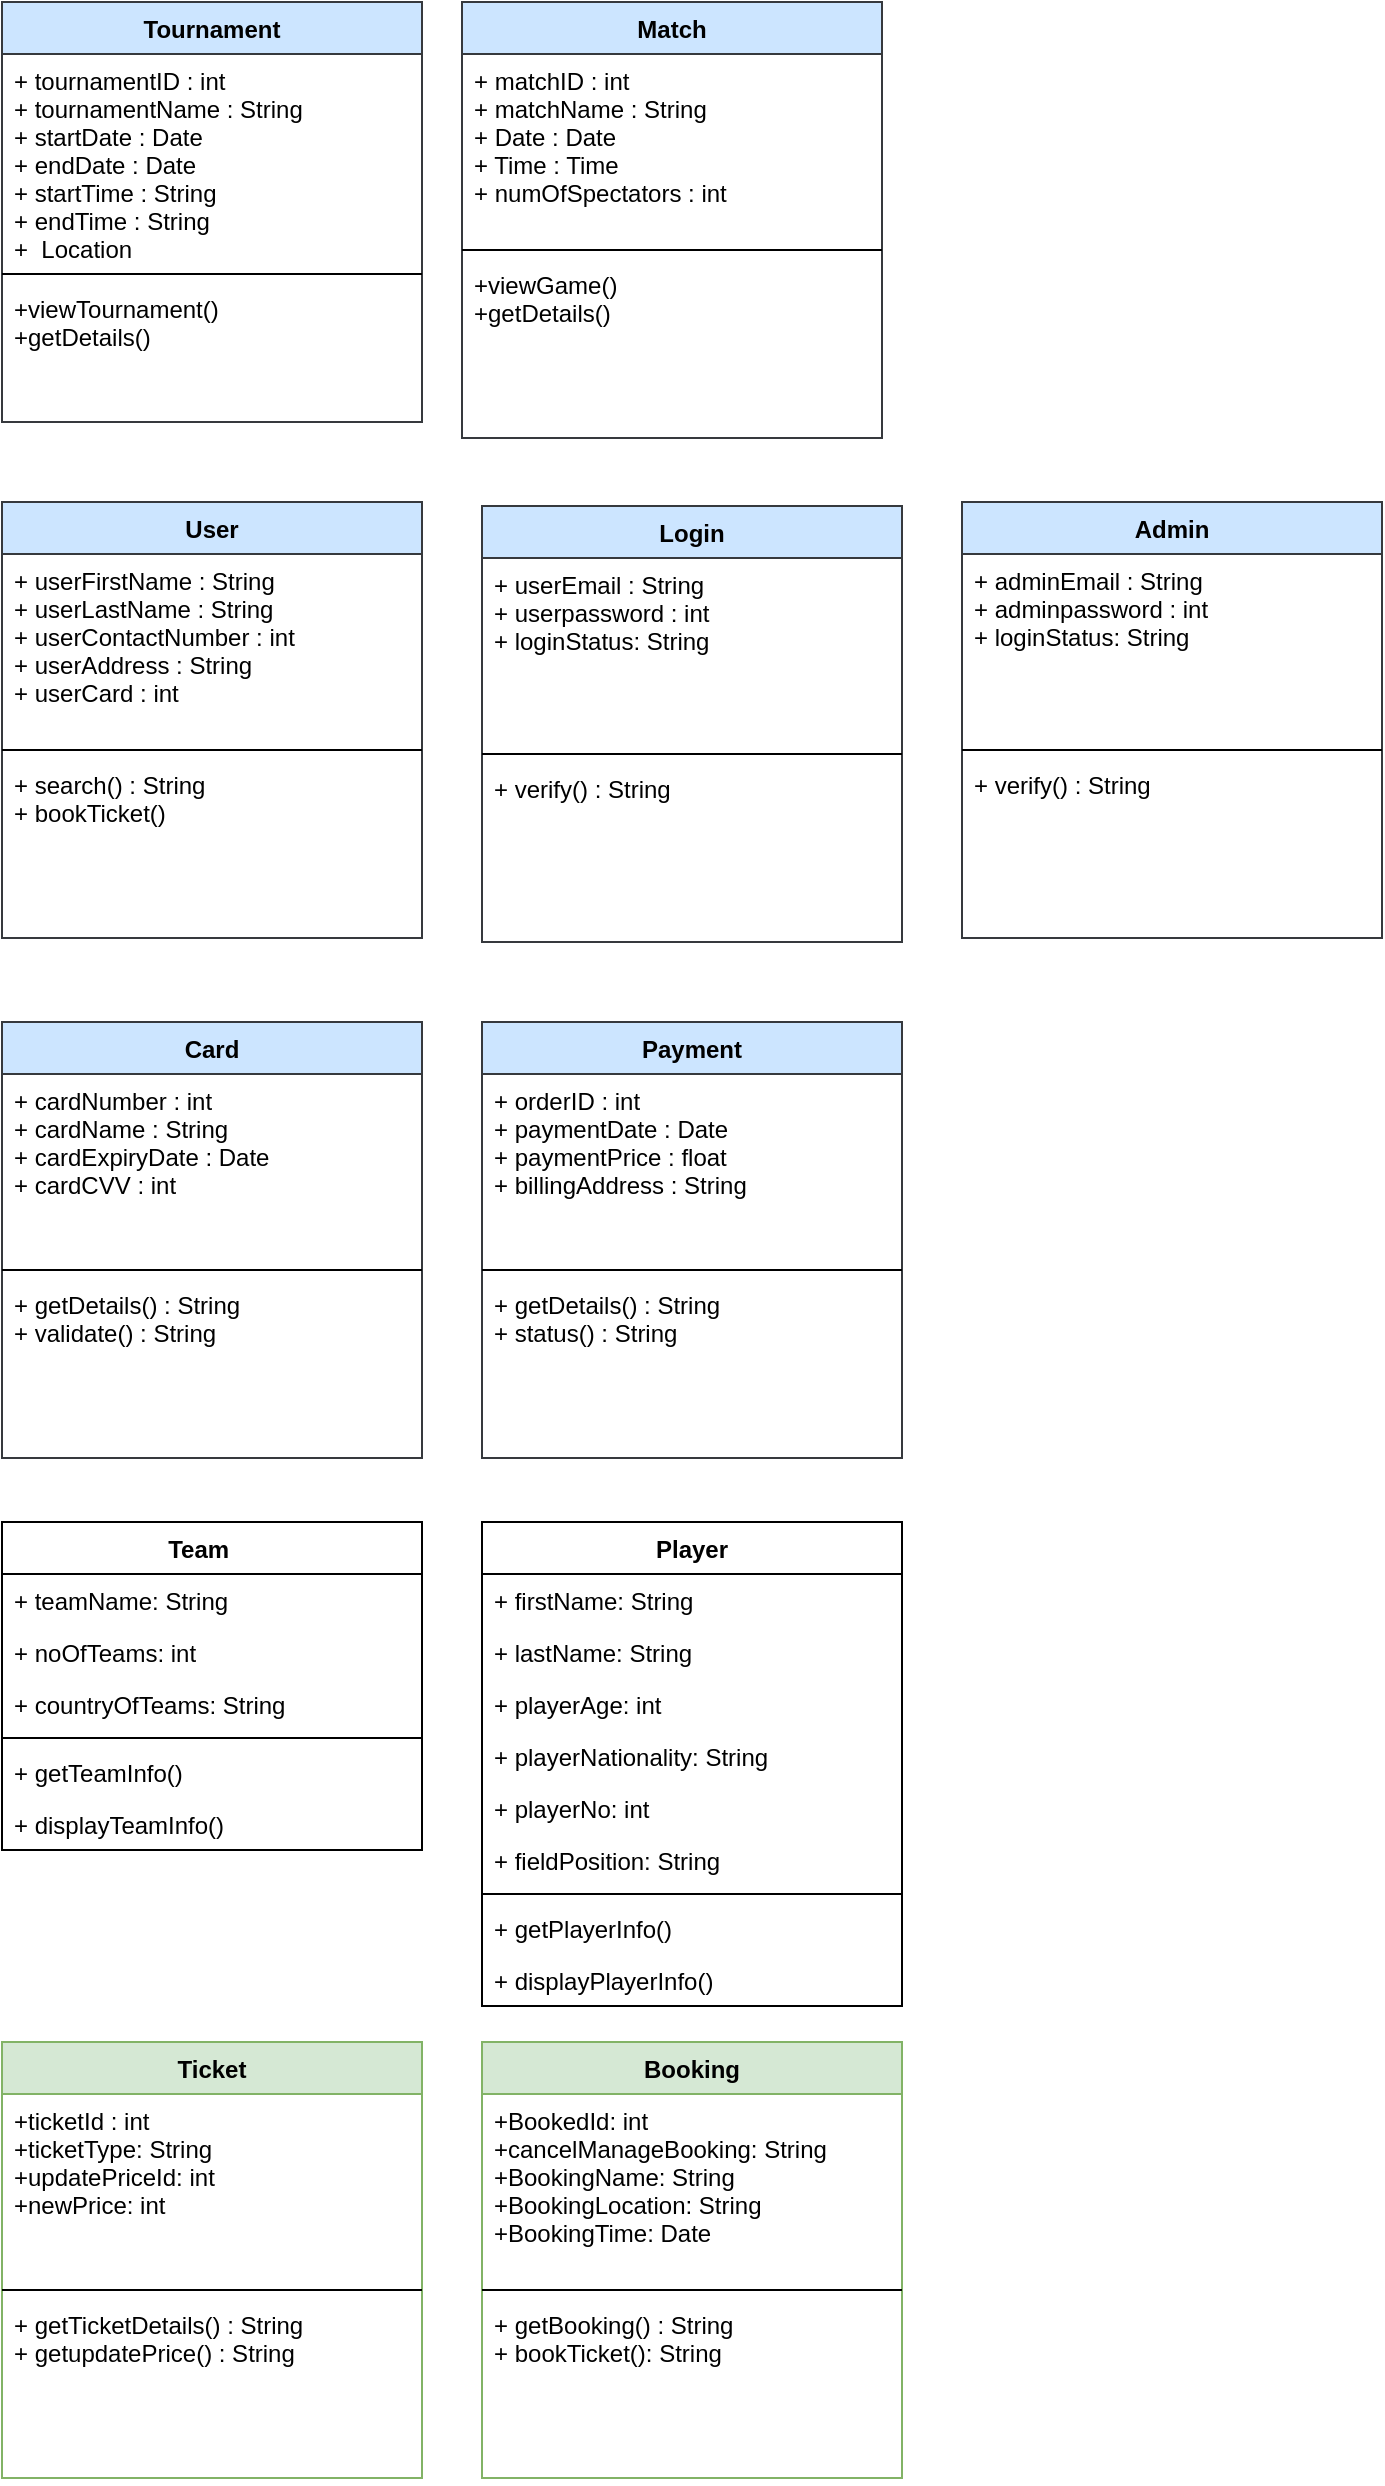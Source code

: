 <mxfile version="16.5.1" type="device" pages="2"><diagram id="3vQWCCMsdnznFAsSoAzz" name="Page-1"><mxGraphModel dx="1342" dy="837" grid="1" gridSize="10" guides="1" tooltips="1" connect="0" arrows="1" fold="1" page="1" pageScale="1" pageWidth="850" pageHeight="1100" math="0" shadow="0"><root><mxCell id="0"/><mxCell id="1" parent="0"/><mxCell id="2He61HrRKC17P1RRRX-F-1" value="Tournament" style="swimlane;fontStyle=1;align=center;verticalAlign=top;childLayout=stackLayout;horizontal=1;startSize=26;horizontalStack=0;resizeParent=1;resizeParentMax=0;resizeLast=0;collapsible=1;marginBottom=0;fillColor=#cce5ff;strokeColor=#36393d;" parent="1" vertex="1"><mxGeometry x="80" y="80" width="210" height="210" as="geometry"><mxRectangle x="80" y="80" width="90" height="26" as="alternateBounds"/></mxGeometry></mxCell><mxCell id="2He61HrRKC17P1RRRX-F-2" value="+ tournamentID : int &#10;+ tournamentName : String&#10;+ startDate : Date&#10;+ endDate : Date&#10;+ startTime : String&#10;+ endTime : String&#10;+  Location" style="text;strokeColor=none;fillColor=none;align=left;verticalAlign=top;spacingLeft=4;spacingRight=4;overflow=hidden;rotatable=0;points=[[0,0.5],[1,0.5]];portConstraint=eastwest;" parent="2He61HrRKC17P1RRRX-F-1" vertex="1"><mxGeometry y="26" width="210" height="106" as="geometry"/></mxCell><mxCell id="2He61HrRKC17P1RRRX-F-3" value="" style="line;strokeWidth=1;fillColor=none;align=left;verticalAlign=middle;spacingTop=-1;spacingLeft=3;spacingRight=3;rotatable=0;labelPosition=right;points=[];portConstraint=eastwest;" parent="2He61HrRKC17P1RRRX-F-1" vertex="1"><mxGeometry y="132" width="210" height="8" as="geometry"/></mxCell><mxCell id="2He61HrRKC17P1RRRX-F-4" value="+viewTournament()&#10;+getDetails()" style="text;strokeColor=none;fillColor=none;align=left;verticalAlign=top;spacingLeft=4;spacingRight=4;overflow=hidden;rotatable=0;points=[[0,0.5],[1,0.5]];portConstraint=eastwest;" parent="2He61HrRKC17P1RRRX-F-1" vertex="1"><mxGeometry y="140" width="210" height="70" as="geometry"/></mxCell><mxCell id="2He61HrRKC17P1RRRX-F-8" value="Payment" style="swimlane;fontStyle=1;align=center;verticalAlign=top;childLayout=stackLayout;horizontal=1;startSize=26;horizontalStack=0;resizeParent=1;resizeParentMax=0;resizeLast=0;collapsible=1;marginBottom=0;fillColor=#cce5ff;strokeColor=#36393d;" parent="1" vertex="1"><mxGeometry x="320" y="590" width="210" height="218" as="geometry"><mxRectangle x="80" y="80" width="90" height="26" as="alternateBounds"/></mxGeometry></mxCell><mxCell id="2He61HrRKC17P1RRRX-F-9" value="+ orderID : int&#10;+ paymentDate : Date&#10;+ paymentPrice : float&#10;+ billingAddress : String" style="text;strokeColor=none;fillColor=none;align=left;verticalAlign=top;spacingLeft=4;spacingRight=4;overflow=hidden;rotatable=0;points=[[0,0.5],[1,0.5]];portConstraint=eastwest;" parent="2He61HrRKC17P1RRRX-F-8" vertex="1"><mxGeometry y="26" width="210" height="94" as="geometry"/></mxCell><mxCell id="2He61HrRKC17P1RRRX-F-10" value="" style="line;strokeWidth=1;fillColor=none;align=left;verticalAlign=middle;spacingTop=-1;spacingLeft=3;spacingRight=3;rotatable=0;labelPosition=right;points=[];portConstraint=eastwest;" parent="2He61HrRKC17P1RRRX-F-8" vertex="1"><mxGeometry y="120" width="210" height="8" as="geometry"/></mxCell><mxCell id="2He61HrRKC17P1RRRX-F-11" value="+ getDetails() : String&#10;+ status() : String" style="text;strokeColor=none;fillColor=none;align=left;verticalAlign=top;spacingLeft=4;spacingRight=4;overflow=hidden;rotatable=0;points=[[0,0.5],[1,0.5]];portConstraint=eastwest;" parent="2He61HrRKC17P1RRRX-F-8" vertex="1"><mxGeometry y="128" width="210" height="90" as="geometry"/></mxCell><mxCell id="2He61HrRKC17P1RRRX-F-12" value="Card" style="swimlane;fontStyle=1;align=center;verticalAlign=top;childLayout=stackLayout;horizontal=1;startSize=26;horizontalStack=0;resizeParent=1;resizeParentMax=0;resizeLast=0;collapsible=1;marginBottom=0;fillColor=#cce5ff;strokeColor=#36393d;" parent="1" vertex="1"><mxGeometry x="80" y="590" width="210" height="218" as="geometry"><mxRectangle x="80" y="80" width="90" height="26" as="alternateBounds"/></mxGeometry></mxCell><mxCell id="2He61HrRKC17P1RRRX-F-13" value="+ cardNumber : int&#10;+ cardName : String&#10;+ cardExpiryDate : Date&#10;+ cardCVV : int" style="text;strokeColor=none;fillColor=none;align=left;verticalAlign=top;spacingLeft=4;spacingRight=4;overflow=hidden;rotatable=0;points=[[0,0.5],[1,0.5]];portConstraint=eastwest;" parent="2He61HrRKC17P1RRRX-F-12" vertex="1"><mxGeometry y="26" width="210" height="94" as="geometry"/></mxCell><mxCell id="2He61HrRKC17P1RRRX-F-14" value="" style="line;strokeWidth=1;fillColor=none;align=left;verticalAlign=middle;spacingTop=-1;spacingLeft=3;spacingRight=3;rotatable=0;labelPosition=right;points=[];portConstraint=eastwest;" parent="2He61HrRKC17P1RRRX-F-12" vertex="1"><mxGeometry y="120" width="210" height="8" as="geometry"/></mxCell><mxCell id="2He61HrRKC17P1RRRX-F-15" value="+ getDetails() : String&#10;+ validate() : String" style="text;strokeColor=none;fillColor=none;align=left;verticalAlign=top;spacingLeft=4;spacingRight=4;overflow=hidden;rotatable=0;points=[[0,0.5],[1,0.5]];portConstraint=eastwest;" parent="2He61HrRKC17P1RRRX-F-12" vertex="1"><mxGeometry y="128" width="210" height="90" as="geometry"/></mxCell><mxCell id="2He61HrRKC17P1RRRX-F-16" value="User" style="swimlane;fontStyle=1;align=center;verticalAlign=top;childLayout=stackLayout;horizontal=1;startSize=26;horizontalStack=0;resizeParent=1;resizeParentMax=0;resizeLast=0;collapsible=1;marginBottom=0;fillColor=#cce5ff;strokeColor=#36393d;" parent="1" vertex="1"><mxGeometry x="80" y="330" width="210" height="218" as="geometry"><mxRectangle x="80" y="80" width="90" height="26" as="alternateBounds"/></mxGeometry></mxCell><mxCell id="2He61HrRKC17P1RRRX-F-17" value="+ userFirstName : String&#10;+ userLastName : String&#10;+ userContactNumber : int &#10;+ userAddress : String&#10;+ userCard : int" style="text;strokeColor=none;fillColor=none;align=left;verticalAlign=top;spacingLeft=4;spacingRight=4;overflow=hidden;rotatable=0;points=[[0,0.5],[1,0.5]];portConstraint=eastwest;" parent="2He61HrRKC17P1RRRX-F-16" vertex="1"><mxGeometry y="26" width="210" height="94" as="geometry"/></mxCell><mxCell id="2He61HrRKC17P1RRRX-F-18" value="" style="line;strokeWidth=1;fillColor=none;align=left;verticalAlign=middle;spacingTop=-1;spacingLeft=3;spacingRight=3;rotatable=0;labelPosition=right;points=[];portConstraint=eastwest;" parent="2He61HrRKC17P1RRRX-F-16" vertex="1"><mxGeometry y="120" width="210" height="8" as="geometry"/></mxCell><mxCell id="2He61HrRKC17P1RRRX-F-19" value="+ search() : String&#10;+ bookTicket()" style="text;strokeColor=none;fillColor=none;align=left;verticalAlign=top;spacingLeft=4;spacingRight=4;overflow=hidden;rotatable=0;points=[[0,0.5],[1,0.5]];portConstraint=eastwest;" parent="2He61HrRKC17P1RRRX-F-16" vertex="1"><mxGeometry y="128" width="210" height="90" as="geometry"/></mxCell><mxCell id="2He61HrRKC17P1RRRX-F-20" value="Login&#10;" style="swimlane;fontStyle=1;align=center;verticalAlign=top;childLayout=stackLayout;horizontal=1;startSize=26;horizontalStack=0;resizeParent=1;resizeParentMax=0;resizeLast=0;collapsible=1;marginBottom=0;fillColor=#cce5ff;strokeColor=#36393d;" parent="1" vertex="1"><mxGeometry x="320" y="332" width="210" height="218" as="geometry"><mxRectangle x="80" y="80" width="90" height="26" as="alternateBounds"/></mxGeometry></mxCell><mxCell id="2He61HrRKC17P1RRRX-F-21" value="+ userEmail : String&#10;+ userpassword : int &#10;+ loginStatus: String&#10;" style="text;strokeColor=none;fillColor=none;align=left;verticalAlign=top;spacingLeft=4;spacingRight=4;overflow=hidden;rotatable=0;points=[[0,0.5],[1,0.5]];portConstraint=eastwest;" parent="2He61HrRKC17P1RRRX-F-20" vertex="1"><mxGeometry y="26" width="210" height="94" as="geometry"/></mxCell><mxCell id="2He61HrRKC17P1RRRX-F-22" value="" style="line;strokeWidth=1;fillColor=none;align=left;verticalAlign=middle;spacingTop=-1;spacingLeft=3;spacingRight=3;rotatable=0;labelPosition=right;points=[];portConstraint=eastwest;" parent="2He61HrRKC17P1RRRX-F-20" vertex="1"><mxGeometry y="120" width="210" height="8" as="geometry"/></mxCell><mxCell id="2He61HrRKC17P1RRRX-F-23" value="+ verify() : String&#10;" style="text;strokeColor=none;fillColor=none;align=left;verticalAlign=top;spacingLeft=4;spacingRight=4;overflow=hidden;rotatable=0;points=[[0,0.5],[1,0.5]];portConstraint=eastwest;" parent="2He61HrRKC17P1RRRX-F-20" vertex="1"><mxGeometry y="128" width="210" height="90" as="geometry"/></mxCell><mxCell id="2He61HrRKC17P1RRRX-F-24" value="Admin" style="swimlane;fontStyle=1;align=center;verticalAlign=top;childLayout=stackLayout;horizontal=1;startSize=26;horizontalStack=0;resizeParent=1;resizeParentMax=0;resizeLast=0;collapsible=1;marginBottom=0;fillColor=#cce5ff;strokeColor=#36393d;" parent="1" vertex="1"><mxGeometry x="560" y="330" width="210" height="218" as="geometry"><mxRectangle x="80" y="80" width="90" height="26" as="alternateBounds"/></mxGeometry></mxCell><mxCell id="2He61HrRKC17P1RRRX-F-25" value="+ adminEmail : String&#10;+ adminpassword : int &#10;+ loginStatus: String&#10;" style="text;strokeColor=none;fillColor=none;align=left;verticalAlign=top;spacingLeft=4;spacingRight=4;overflow=hidden;rotatable=0;points=[[0,0.5],[1,0.5]];portConstraint=eastwest;" parent="2He61HrRKC17P1RRRX-F-24" vertex="1"><mxGeometry y="26" width="210" height="94" as="geometry"/></mxCell><mxCell id="2He61HrRKC17P1RRRX-F-26" value="" style="line;strokeWidth=1;fillColor=none;align=left;verticalAlign=middle;spacingTop=-1;spacingLeft=3;spacingRight=3;rotatable=0;labelPosition=right;points=[];portConstraint=eastwest;" parent="2He61HrRKC17P1RRRX-F-24" vertex="1"><mxGeometry y="120" width="210" height="8" as="geometry"/></mxCell><mxCell id="2He61HrRKC17P1RRRX-F-27" value="+ verify() : String &#10;" style="text;strokeColor=none;fillColor=none;align=left;verticalAlign=top;spacingLeft=4;spacingRight=4;overflow=hidden;rotatable=0;points=[[0,0.5],[1,0.5]];portConstraint=eastwest;" parent="2He61HrRKC17P1RRRX-F-24" vertex="1"><mxGeometry y="128" width="210" height="90" as="geometry"/></mxCell><mxCell id="BkMYq1b999UjwdwLUqjT-1" value="Match" style="swimlane;fontStyle=1;align=center;verticalAlign=top;childLayout=stackLayout;horizontal=1;startSize=26;horizontalStack=0;resizeParent=1;resizeParentMax=0;resizeLast=0;collapsible=1;marginBottom=0;fillColor=#cce5ff;strokeColor=#36393d;" parent="1" vertex="1"><mxGeometry x="310" y="80" width="210" height="218" as="geometry"><mxRectangle x="80" y="80" width="90" height="26" as="alternateBounds"/></mxGeometry></mxCell><mxCell id="BkMYq1b999UjwdwLUqjT-2" value="+ matchID : int&#10;+ matchName : String&#10;+ Date : Date&#10;+ Time : Time&#10;+ numOfSpectators : int" style="text;strokeColor=none;fillColor=none;align=left;verticalAlign=top;spacingLeft=4;spacingRight=4;overflow=hidden;rotatable=0;points=[[0,0.5],[1,0.5]];portConstraint=eastwest;" parent="BkMYq1b999UjwdwLUqjT-1" vertex="1"><mxGeometry y="26" width="210" height="94" as="geometry"/></mxCell><mxCell id="BkMYq1b999UjwdwLUqjT-3" value="" style="line;strokeWidth=1;fillColor=none;align=left;verticalAlign=middle;spacingTop=-1;spacingLeft=3;spacingRight=3;rotatable=0;labelPosition=right;points=[];portConstraint=eastwest;" parent="BkMYq1b999UjwdwLUqjT-1" vertex="1"><mxGeometry y="120" width="210" height="8" as="geometry"/></mxCell><mxCell id="BkMYq1b999UjwdwLUqjT-4" value="+viewGame()&#10;+getDetails()" style="text;strokeColor=none;fillColor=none;align=left;verticalAlign=top;spacingLeft=4;spacingRight=4;overflow=hidden;rotatable=0;points=[[0,0.5],[1,0.5]];portConstraint=eastwest;" parent="BkMYq1b999UjwdwLUqjT-1" vertex="1"><mxGeometry y="128" width="210" height="90" as="geometry"/></mxCell><mxCell id="DRUSvfGEoB0nMEpfRxhF-1" value="Team    " style="swimlane;fontStyle=1;align=center;verticalAlign=top;childLayout=stackLayout;horizontal=1;startSize=26;horizontalStack=0;resizeParent=1;resizeParentMax=0;resizeLast=0;collapsible=1;marginBottom=0;" parent="1" vertex="1"><mxGeometry x="80" y="840" width="210" height="164" as="geometry"/></mxCell><mxCell id="DRUSvfGEoB0nMEpfRxhF-2" value="+ teamName: String" style="text;strokeColor=none;fillColor=none;align=left;verticalAlign=top;spacingLeft=4;spacingRight=4;overflow=hidden;rotatable=0;points=[[0,0.5],[1,0.5]];portConstraint=eastwest;" parent="DRUSvfGEoB0nMEpfRxhF-1" vertex="1"><mxGeometry y="26" width="210" height="26" as="geometry"/></mxCell><mxCell id="DRUSvfGEoB0nMEpfRxhF-3" value="+ noOfTeams: int" style="text;strokeColor=none;fillColor=none;align=left;verticalAlign=top;spacingLeft=4;spacingRight=4;overflow=hidden;rotatable=0;points=[[0,0.5],[1,0.5]];portConstraint=eastwest;" parent="DRUSvfGEoB0nMEpfRxhF-1" vertex="1"><mxGeometry y="52" width="210" height="26" as="geometry"/></mxCell><mxCell id="DRUSvfGEoB0nMEpfRxhF-4" value="+ countryOfTeams: String" style="text;strokeColor=none;fillColor=none;align=left;verticalAlign=top;spacingLeft=4;spacingRight=4;overflow=hidden;rotatable=0;points=[[0,0.5],[1,0.5]];portConstraint=eastwest;" parent="DRUSvfGEoB0nMEpfRxhF-1" vertex="1"><mxGeometry y="78" width="210" height="26" as="geometry"/></mxCell><mxCell id="DRUSvfGEoB0nMEpfRxhF-5" value="" style="line;strokeWidth=1;fillColor=none;align=left;verticalAlign=middle;spacingTop=-1;spacingLeft=3;spacingRight=3;rotatable=0;labelPosition=right;points=[];portConstraint=eastwest;" parent="DRUSvfGEoB0nMEpfRxhF-1" vertex="1"><mxGeometry y="104" width="210" height="8" as="geometry"/></mxCell><mxCell id="DRUSvfGEoB0nMEpfRxhF-6" value="+ getTeamInfo()" style="text;strokeColor=none;fillColor=none;align=left;verticalAlign=top;spacingLeft=4;spacingRight=4;overflow=hidden;rotatable=0;points=[[0,0.5],[1,0.5]];portConstraint=eastwest;" parent="DRUSvfGEoB0nMEpfRxhF-1" vertex="1"><mxGeometry y="112" width="210" height="26" as="geometry"/></mxCell><mxCell id="DRUSvfGEoB0nMEpfRxhF-7" value="+ displayTeamInfo()" style="text;strokeColor=none;fillColor=none;align=left;verticalAlign=top;spacingLeft=4;spacingRight=4;overflow=hidden;rotatable=0;points=[[0,0.5],[1,0.5]];portConstraint=eastwest;" parent="DRUSvfGEoB0nMEpfRxhF-1" vertex="1"><mxGeometry y="138" width="210" height="26" as="geometry"/></mxCell><mxCell id="DRUSvfGEoB0nMEpfRxhF-8" value="Player" style="swimlane;fontStyle=1;align=center;verticalAlign=top;childLayout=stackLayout;horizontal=1;startSize=26;horizontalStack=0;resizeParent=1;resizeParentMax=0;resizeLast=0;collapsible=1;marginBottom=0;" parent="1" vertex="1"><mxGeometry x="320" y="840" width="210" height="242" as="geometry"/></mxCell><mxCell id="DRUSvfGEoB0nMEpfRxhF-9" value="+ firstName: String" style="text;strokeColor=none;fillColor=none;align=left;verticalAlign=top;spacingLeft=4;spacingRight=4;overflow=hidden;rotatable=0;points=[[0,0.5],[1,0.5]];portConstraint=eastwest;" parent="DRUSvfGEoB0nMEpfRxhF-8" vertex="1"><mxGeometry y="26" width="210" height="26" as="geometry"/></mxCell><mxCell id="DRUSvfGEoB0nMEpfRxhF-10" value="+ lastName: String" style="text;strokeColor=none;fillColor=none;align=left;verticalAlign=top;spacingLeft=4;spacingRight=4;overflow=hidden;rotatable=0;points=[[0,0.5],[1,0.5]];portConstraint=eastwest;" parent="DRUSvfGEoB0nMEpfRxhF-8" vertex="1"><mxGeometry y="52" width="210" height="26" as="geometry"/></mxCell><mxCell id="DRUSvfGEoB0nMEpfRxhF-11" value="+ playerAge: int" style="text;strokeColor=none;fillColor=none;align=left;verticalAlign=top;spacingLeft=4;spacingRight=4;overflow=hidden;rotatable=0;points=[[0,0.5],[1,0.5]];portConstraint=eastwest;" parent="DRUSvfGEoB0nMEpfRxhF-8" vertex="1"><mxGeometry y="78" width="210" height="26" as="geometry"/></mxCell><mxCell id="DRUSvfGEoB0nMEpfRxhF-12" value="+ playerNationality: String" style="text;strokeColor=none;fillColor=none;align=left;verticalAlign=top;spacingLeft=4;spacingRight=4;overflow=hidden;rotatable=0;points=[[0,0.5],[1,0.5]];portConstraint=eastwest;" parent="DRUSvfGEoB0nMEpfRxhF-8" vertex="1"><mxGeometry y="104" width="210" height="26" as="geometry"/></mxCell><mxCell id="DRUSvfGEoB0nMEpfRxhF-13" value="+ playerNo: int" style="text;strokeColor=none;fillColor=none;align=left;verticalAlign=top;spacingLeft=4;spacingRight=4;overflow=hidden;rotatable=0;points=[[0,0.5],[1,0.5]];portConstraint=eastwest;" parent="DRUSvfGEoB0nMEpfRxhF-8" vertex="1"><mxGeometry y="130" width="210" height="26" as="geometry"/></mxCell><mxCell id="DRUSvfGEoB0nMEpfRxhF-14" value="+ fieldPosition: String" style="text;strokeColor=none;fillColor=none;align=left;verticalAlign=top;spacingLeft=4;spacingRight=4;overflow=hidden;rotatable=0;points=[[0,0.5],[1,0.5]];portConstraint=eastwest;" parent="DRUSvfGEoB0nMEpfRxhF-8" vertex="1"><mxGeometry y="156" width="210" height="26" as="geometry"/></mxCell><mxCell id="DRUSvfGEoB0nMEpfRxhF-15" value="" style="line;strokeWidth=1;fillColor=none;align=left;verticalAlign=middle;spacingTop=-1;spacingLeft=3;spacingRight=3;rotatable=0;labelPosition=right;points=[];portConstraint=eastwest;" parent="DRUSvfGEoB0nMEpfRxhF-8" vertex="1"><mxGeometry y="182" width="210" height="8" as="geometry"/></mxCell><mxCell id="DRUSvfGEoB0nMEpfRxhF-16" value="+ getPlayerInfo()" style="text;strokeColor=none;fillColor=none;align=left;verticalAlign=top;spacingLeft=4;spacingRight=4;overflow=hidden;rotatable=0;points=[[0,0.5],[1,0.5]];portConstraint=eastwest;" parent="DRUSvfGEoB0nMEpfRxhF-8" vertex="1"><mxGeometry y="190" width="210" height="26" as="geometry"/></mxCell><mxCell id="DRUSvfGEoB0nMEpfRxhF-17" value="+ displayPlayerInfo()" style="text;strokeColor=none;fillColor=none;align=left;verticalAlign=top;spacingLeft=4;spacingRight=4;overflow=hidden;rotatable=0;points=[[0,0.5],[1,0.5]];portConstraint=eastwest;" parent="DRUSvfGEoB0nMEpfRxhF-8" vertex="1"><mxGeometry y="216" width="210" height="26" as="geometry"/></mxCell><mxCell id="DYztdvusBkygnYB6IpJt-1" value="Booking" style="swimlane;fontStyle=1;align=center;verticalAlign=top;childLayout=stackLayout;horizontal=1;startSize=26;horizontalStack=0;resizeParent=1;resizeParentMax=0;resizeLast=0;collapsible=1;marginBottom=0;fillColor=#d5e8d4;strokeColor=#82b366;" parent="1" vertex="1"><mxGeometry x="320" y="1100" width="210" height="218" as="geometry"><mxRectangle x="80" y="80" width="90" height="26" as="alternateBounds"/></mxGeometry></mxCell><mxCell id="DYztdvusBkygnYB6IpJt-2" value="+BookedId: int&#10;+cancelManageBooking: String&#10;+BookingName: String&#10;+BookingLocation: String&#10;+BookingTime: Date&#10;" style="text;strokeColor=none;fillColor=none;align=left;verticalAlign=top;spacingLeft=4;spacingRight=4;overflow=hidden;rotatable=0;points=[[0,0.5],[1,0.5]];portConstraint=eastwest;" parent="DYztdvusBkygnYB6IpJt-1" vertex="1"><mxGeometry y="26" width="210" height="94" as="geometry"/></mxCell><mxCell id="DYztdvusBkygnYB6IpJt-3" value="" style="line;strokeWidth=1;fillColor=none;align=left;verticalAlign=middle;spacingTop=-1;spacingLeft=3;spacingRight=3;rotatable=0;labelPosition=right;points=[];portConstraint=eastwest;" parent="DYztdvusBkygnYB6IpJt-1" vertex="1"><mxGeometry y="120" width="210" height="8" as="geometry"/></mxCell><mxCell id="DYztdvusBkygnYB6IpJt-4" value="+ getBooking() : String&#10;+ bookTicket(): String" style="text;strokeColor=none;fillColor=none;align=left;verticalAlign=top;spacingLeft=4;spacingRight=4;overflow=hidden;rotatable=0;points=[[0,0.5],[1,0.5]];portConstraint=eastwest;fontColor=#000000;" parent="DYztdvusBkygnYB6IpJt-1" vertex="1"><mxGeometry y="128" width="210" height="90" as="geometry"/></mxCell><mxCell id="DYztdvusBkygnYB6IpJt-5" value="Ticket" style="swimlane;fontStyle=1;align=center;verticalAlign=top;childLayout=stackLayout;horizontal=1;startSize=26;horizontalStack=0;resizeParent=1;resizeParentMax=0;resizeLast=0;collapsible=1;marginBottom=0;fillColor=#d5e8d4;strokeColor=#82b366;" parent="1" vertex="1"><mxGeometry x="80" y="1100" width="210" height="218" as="geometry"><mxRectangle x="80" y="80" width="90" height="26" as="alternateBounds"/></mxGeometry></mxCell><mxCell id="DYztdvusBkygnYB6IpJt-6" value="+ticketId : int&#10;+ticketType: String&#10;+updatePriceId: int &#10;+newPrice: int&#10;" style="text;strokeColor=none;fillColor=none;align=left;verticalAlign=top;spacingLeft=4;spacingRight=4;overflow=hidden;rotatable=0;points=[[0,0.5],[1,0.5]];portConstraint=eastwest;" parent="DYztdvusBkygnYB6IpJt-5" vertex="1"><mxGeometry y="26" width="210" height="94" as="geometry"/></mxCell><mxCell id="DYztdvusBkygnYB6IpJt-7" value="" style="line;strokeWidth=1;fillColor=none;align=left;verticalAlign=middle;spacingTop=-1;spacingLeft=3;spacingRight=3;rotatable=0;labelPosition=right;points=[];portConstraint=eastwest;" parent="DYztdvusBkygnYB6IpJt-5" vertex="1"><mxGeometry y="120" width="210" height="8" as="geometry"/></mxCell><mxCell id="DYztdvusBkygnYB6IpJt-8" value="+ getTicketDetails() : String&#10;+ getupdatePrice() : String&#10;" style="text;strokeColor=none;fillColor=none;align=left;verticalAlign=top;spacingLeft=4;spacingRight=4;overflow=hidden;rotatable=0;points=[[0,0.5],[1,0.5]];portConstraint=eastwest;fontColor=#000000;" parent="DYztdvusBkygnYB6IpJt-5" vertex="1"><mxGeometry y="128" width="210" height="90" as="geometry"/></mxCell></root></mxGraphModel></diagram><diagram id="M8dJpoyxJ8NJ0IWS4E99" name="Page-2"><mxGraphModel dx="896" dy="711" grid="1" gridSize="10" guides="1" tooltips="1" connect="1" arrows="1" fold="1" page="1" pageScale="1" pageWidth="850" pageHeight="1100" math="0" shadow="0"><root><mxCell id="YBSMlo-HQtV8KJfOXttt-0"/><mxCell id="YBSMlo-HQtV8KJfOXttt-1" parent="YBSMlo-HQtV8KJfOXttt-0"/><mxCell id="YBSMlo-HQtV8KJfOXttt-2" value="Spectator" style="shape=table;startSize=30;container=1;collapsible=1;childLayout=tableLayout;fixedRows=1;rowLines=0;fontStyle=1;align=center;resizeLast=1;" vertex="1" parent="YBSMlo-HQtV8KJfOXttt-1"><mxGeometry x="160" y="120" width="180" height="160" as="geometry"/></mxCell><mxCell id="YBSMlo-HQtV8KJfOXttt-3" value="" style="shape=tableRow;horizontal=0;startSize=0;swimlaneHead=0;swimlaneBody=0;fillColor=none;collapsible=0;dropTarget=0;points=[[0,0.5],[1,0.5]];portConstraint=eastwest;top=0;left=0;right=0;bottom=1;" vertex="1" parent="YBSMlo-HQtV8KJfOXttt-2"><mxGeometry y="30" width="180" height="30" as="geometry"/></mxCell><mxCell id="YBSMlo-HQtV8KJfOXttt-4" value="PK" style="shape=partialRectangle;connectable=0;fillColor=none;top=0;left=0;bottom=0;right=0;fontStyle=1;overflow=hidden;" vertex="1" parent="YBSMlo-HQtV8KJfOXttt-3"><mxGeometry width="30" height="30" as="geometry"><mxRectangle width="30" height="30" as="alternateBounds"/></mxGeometry></mxCell><mxCell id="YBSMlo-HQtV8KJfOXttt-5" value="CustomerID" style="shape=partialRectangle;connectable=0;fillColor=none;top=0;left=0;bottom=0;right=0;align=left;spacingLeft=6;fontStyle=5;overflow=hidden;" vertex="1" parent="YBSMlo-HQtV8KJfOXttt-3"><mxGeometry x="30" width="150" height="30" as="geometry"><mxRectangle width="150" height="30" as="alternateBounds"/></mxGeometry></mxCell><mxCell id="YBSMlo-HQtV8KJfOXttt-6" value="" style="shape=tableRow;horizontal=0;startSize=0;swimlaneHead=0;swimlaneBody=0;fillColor=none;collapsible=0;dropTarget=0;points=[[0,0.5],[1,0.5]];portConstraint=eastwest;top=0;left=0;right=0;bottom=0;" vertex="1" parent="YBSMlo-HQtV8KJfOXttt-2"><mxGeometry y="60" width="180" height="30" as="geometry"/></mxCell><mxCell id="YBSMlo-HQtV8KJfOXttt-7" value="" style="shape=partialRectangle;connectable=0;fillColor=none;top=0;left=0;bottom=0;right=0;editable=1;overflow=hidden;" vertex="1" parent="YBSMlo-HQtV8KJfOXttt-6"><mxGeometry width="30" height="30" as="geometry"><mxRectangle width="30" height="30" as="alternateBounds"/></mxGeometry></mxCell><mxCell id="YBSMlo-HQtV8KJfOXttt-8" value="Row 1" style="shape=partialRectangle;connectable=0;fillColor=none;top=0;left=0;bottom=0;right=0;align=left;spacingLeft=6;overflow=hidden;" vertex="1" parent="YBSMlo-HQtV8KJfOXttt-6"><mxGeometry x="30" width="150" height="30" as="geometry"><mxRectangle width="150" height="30" as="alternateBounds"/></mxGeometry></mxCell><mxCell id="YBSMlo-HQtV8KJfOXttt-9" value="" style="shape=tableRow;horizontal=0;startSize=0;swimlaneHead=0;swimlaneBody=0;fillColor=none;collapsible=0;dropTarget=0;points=[[0,0.5],[1,0.5]];portConstraint=eastwest;top=0;left=0;right=0;bottom=0;" vertex="1" parent="YBSMlo-HQtV8KJfOXttt-2"><mxGeometry y="90" width="180" height="30" as="geometry"/></mxCell><mxCell id="YBSMlo-HQtV8KJfOXttt-10" value="" style="shape=partialRectangle;connectable=0;fillColor=none;top=0;left=0;bottom=0;right=0;editable=1;overflow=hidden;" vertex="1" parent="YBSMlo-HQtV8KJfOXttt-9"><mxGeometry width="30" height="30" as="geometry"><mxRectangle width="30" height="30" as="alternateBounds"/></mxGeometry></mxCell><mxCell id="YBSMlo-HQtV8KJfOXttt-11" value="Row 2" style="shape=partialRectangle;connectable=0;fillColor=none;top=0;left=0;bottom=0;right=0;align=left;spacingLeft=6;overflow=hidden;" vertex="1" parent="YBSMlo-HQtV8KJfOXttt-9"><mxGeometry x="30" width="150" height="30" as="geometry"><mxRectangle width="150" height="30" as="alternateBounds"/></mxGeometry></mxCell><mxCell id="YBSMlo-HQtV8KJfOXttt-12" value="" style="shape=tableRow;horizontal=0;startSize=0;swimlaneHead=0;swimlaneBody=0;fillColor=none;collapsible=0;dropTarget=0;points=[[0,0.5],[1,0.5]];portConstraint=eastwest;top=0;left=0;right=0;bottom=0;" vertex="1" parent="YBSMlo-HQtV8KJfOXttt-2"><mxGeometry y="120" width="180" height="30" as="geometry"/></mxCell><mxCell id="YBSMlo-HQtV8KJfOXttt-13" value="" style="shape=partialRectangle;connectable=0;fillColor=none;top=0;left=0;bottom=0;right=0;editable=1;overflow=hidden;" vertex="1" parent="YBSMlo-HQtV8KJfOXttt-12"><mxGeometry width="30" height="30" as="geometry"><mxRectangle width="30" height="30" as="alternateBounds"/></mxGeometry></mxCell><mxCell id="YBSMlo-HQtV8KJfOXttt-14" value="Row 3" style="shape=partialRectangle;connectable=0;fillColor=none;top=0;left=0;bottom=0;right=0;align=left;spacingLeft=6;overflow=hidden;" vertex="1" parent="YBSMlo-HQtV8KJfOXttt-12"><mxGeometry x="30" width="150" height="30" as="geometry"><mxRectangle width="150" height="30" as="alternateBounds"/></mxGeometry></mxCell></root></mxGraphModel></diagram></mxfile>